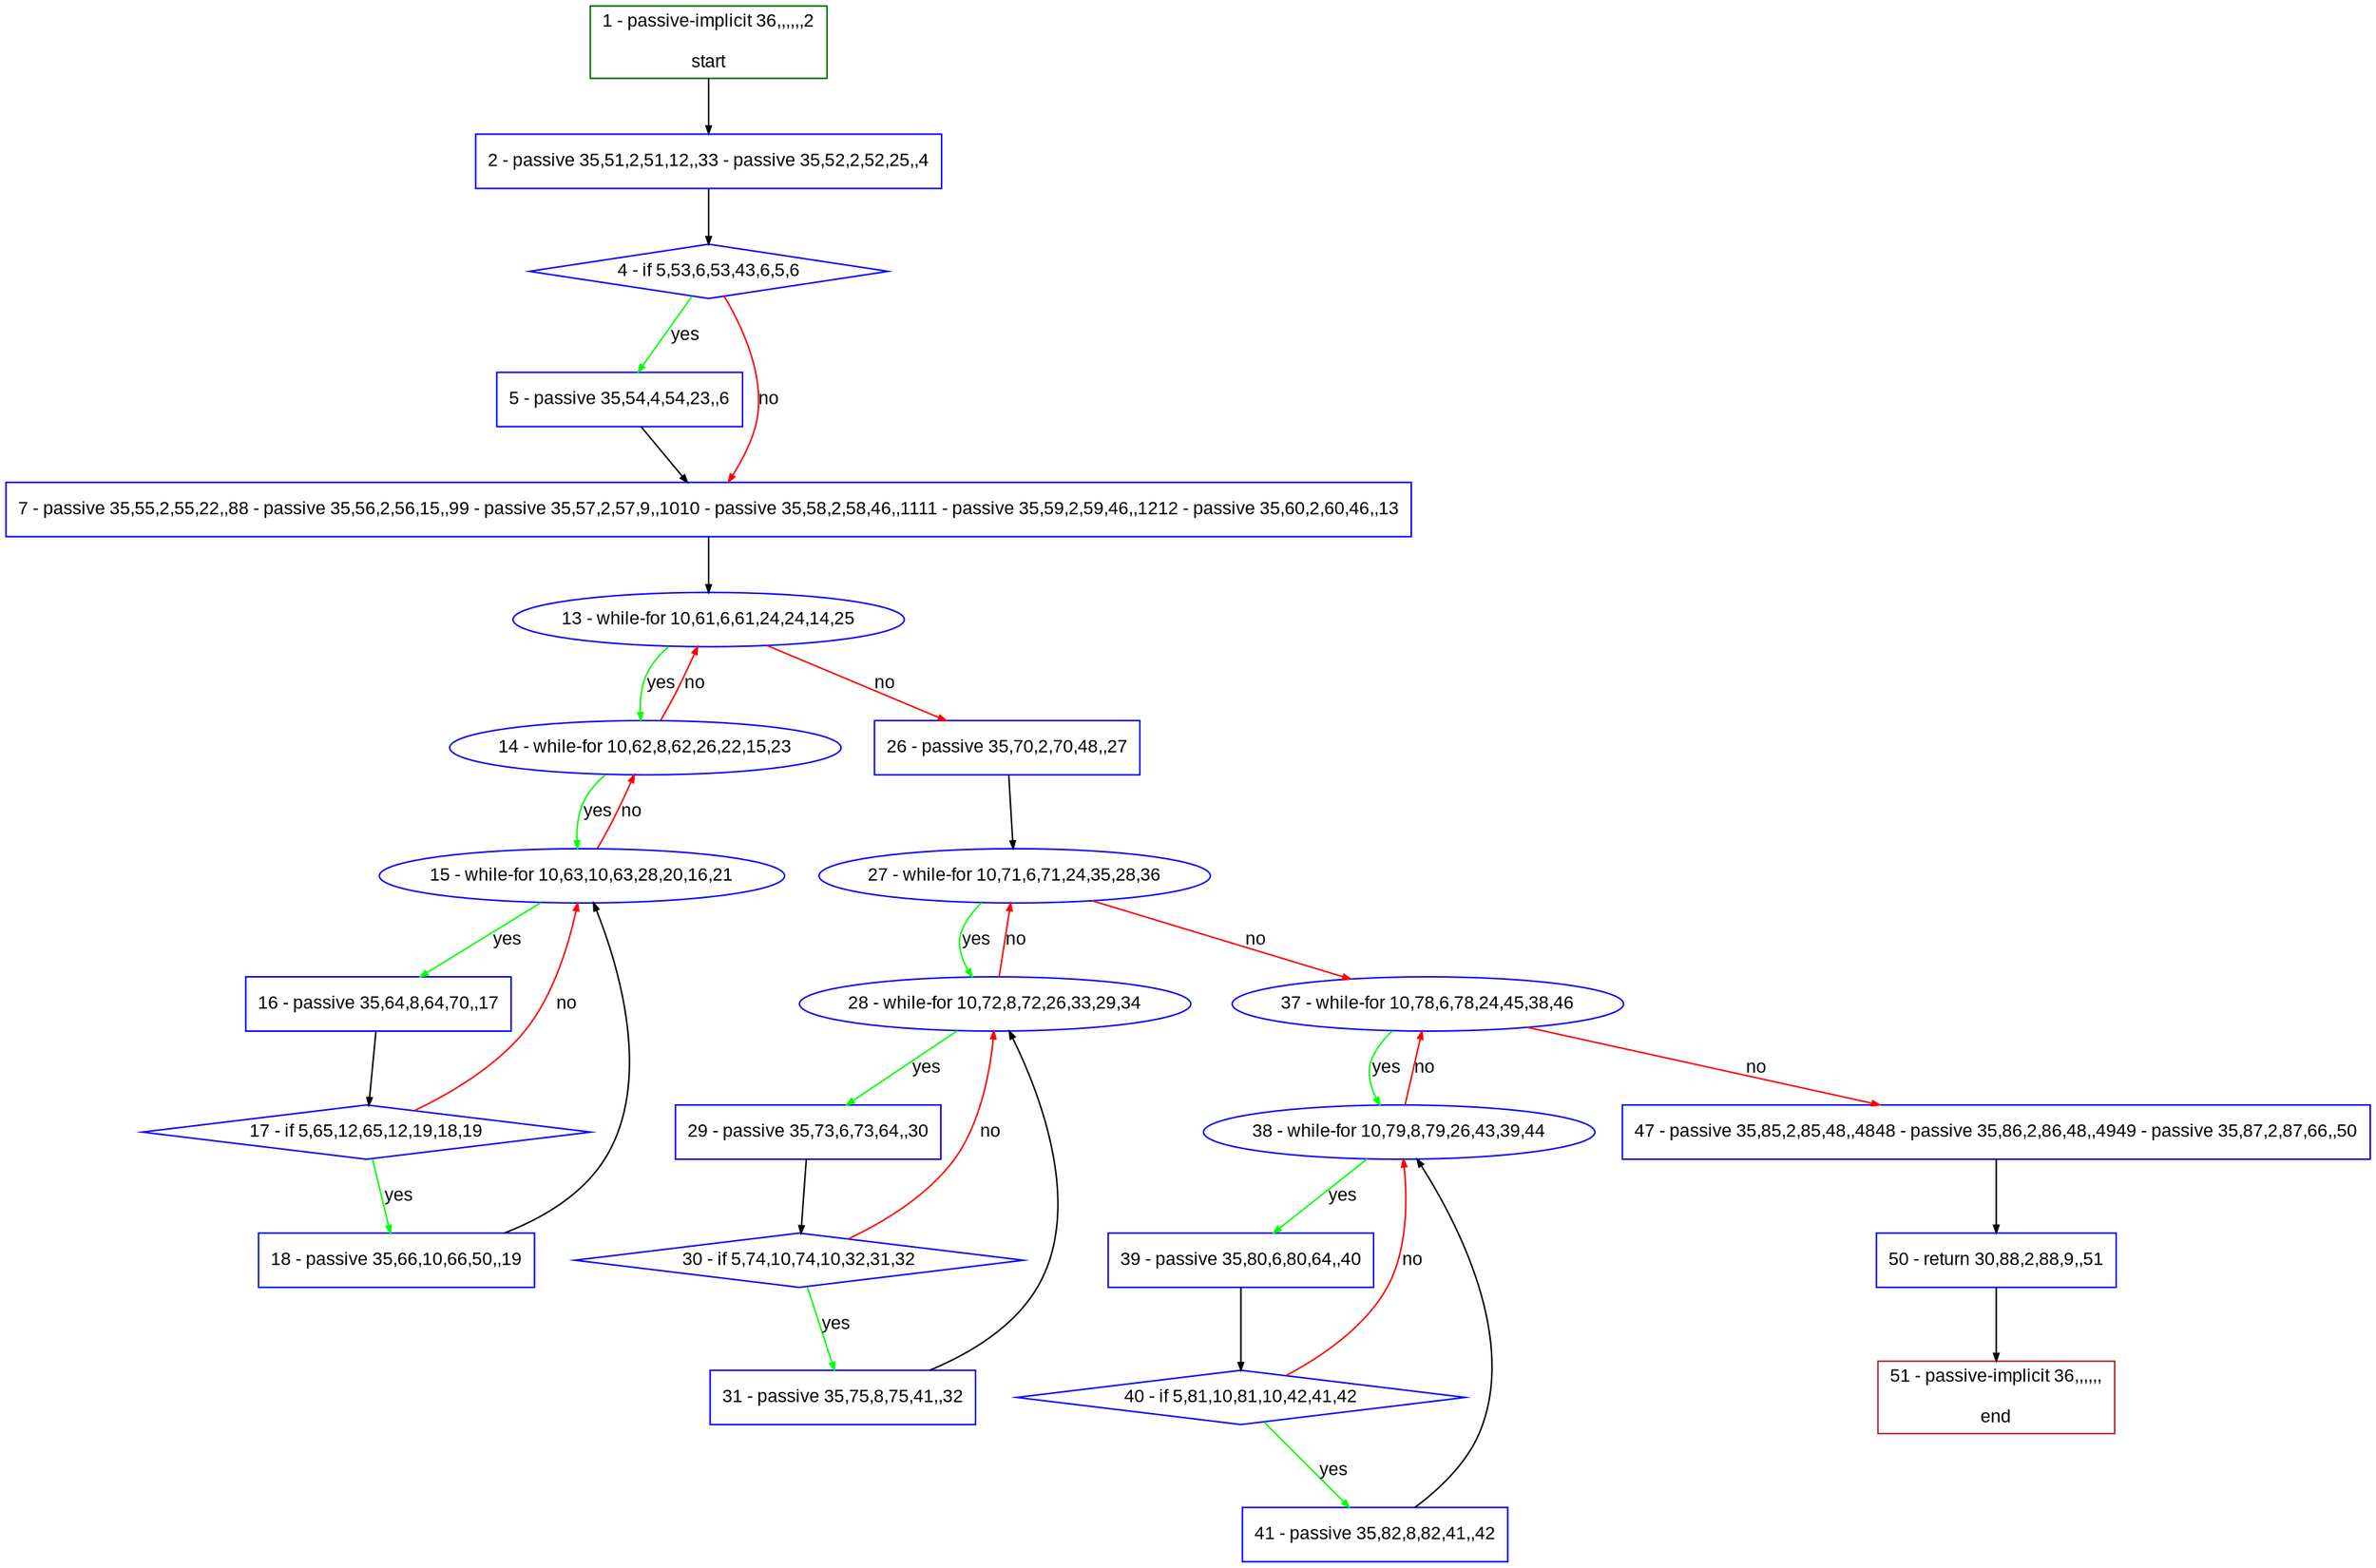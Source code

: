 digraph "" {
  graph [pack="true", label="", fontsize="12", packmode="clust", fontname="Arial", fillcolor="#FFFFCC", bgcolor="white", style="rounded,filled", compound="true"];
  node [node_initialized="no", label="", color="grey", fontsize="12", fillcolor="white", fontname="Arial", style="filled", shape="rectangle", compound="true", fixedsize="false"];
  edge [fontcolor="black", arrowhead="normal", arrowtail="none", arrowsize="0.5", ltail="", label="", color="black", fontsize="12", lhead="", fontname="Arial", dir="forward", compound="true"];
  __N1 [label="2 - passive 35,51,2,51,12,,33 - passive 35,52,2,52,25,,4", color="#0000ff", fillcolor="#ffffff", style="filled", shape="box"];
  __N2 [label="1 - passive-implicit 36,,,,,,2\n\nstart", color="#006400", fillcolor="#ffffff", style="filled", shape="box"];
  __N3 [label="4 - if 5,53,6,53,43,6,5,6", color="#0000ff", fillcolor="#ffffff", style="filled", shape="diamond"];
  __N4 [label="5 - passive 35,54,4,54,23,,6", color="#0000ff", fillcolor="#ffffff", style="filled", shape="box"];
  __N5 [label="7 - passive 35,55,2,55,22,,88 - passive 35,56,2,56,15,,99 - passive 35,57,2,57,9,,1010 - passive 35,58,2,58,46,,1111 - passive 35,59,2,59,46,,1212 - passive 35,60,2,60,46,,13", color="#0000ff", fillcolor="#ffffff", style="filled", shape="box"];
  __N6 [label="13 - while-for 10,61,6,61,24,24,14,25", color="#0000ff", fillcolor="#ffffff", style="filled", shape="oval"];
  __N7 [label="14 - while-for 10,62,8,62,26,22,15,23", color="#0000ff", fillcolor="#ffffff", style="filled", shape="oval"];
  __N8 [label="26 - passive 35,70,2,70,48,,27", color="#0000ff", fillcolor="#ffffff", style="filled", shape="box"];
  __N9 [label="15 - while-for 10,63,10,63,28,20,16,21", color="#0000ff", fillcolor="#ffffff", style="filled", shape="oval"];
  __N10 [label="16 - passive 35,64,8,64,70,,17", color="#0000ff", fillcolor="#ffffff", style="filled", shape="box"];
  __N11 [label="17 - if 5,65,12,65,12,19,18,19", color="#0000ff", fillcolor="#ffffff", style="filled", shape="diamond"];
  __N12 [label="18 - passive 35,66,10,66,50,,19", color="#0000ff", fillcolor="#ffffff", style="filled", shape="box"];
  __N13 [label="27 - while-for 10,71,6,71,24,35,28,36", color="#0000ff", fillcolor="#ffffff", style="filled", shape="oval"];
  __N14 [label="28 - while-for 10,72,8,72,26,33,29,34", color="#0000ff", fillcolor="#ffffff", style="filled", shape="oval"];
  __N15 [label="37 - while-for 10,78,6,78,24,45,38,46", color="#0000ff", fillcolor="#ffffff", style="filled", shape="oval"];
  __N16 [label="29 - passive 35,73,6,73,64,,30", color="#0000ff", fillcolor="#ffffff", style="filled", shape="box"];
  __N17 [label="30 - if 5,74,10,74,10,32,31,32", color="#0000ff", fillcolor="#ffffff", style="filled", shape="diamond"];
  __N18 [label="31 - passive 35,75,8,75,41,,32", color="#0000ff", fillcolor="#ffffff", style="filled", shape="box"];
  __N19 [label="38 - while-for 10,79,8,79,26,43,39,44", color="#0000ff", fillcolor="#ffffff", style="filled", shape="oval"];
  __N20 [label="47 - passive 35,85,2,85,48,,4848 - passive 35,86,2,86,48,,4949 - passive 35,87,2,87,66,,50", color="#0000ff", fillcolor="#ffffff", style="filled", shape="box"];
  __N21 [label="39 - passive 35,80,6,80,64,,40", color="#0000ff", fillcolor="#ffffff", style="filled", shape="box"];
  __N22 [label="40 - if 5,81,10,81,10,42,41,42", color="#0000ff", fillcolor="#ffffff", style="filled", shape="diamond"];
  __N23 [label="41 - passive 35,82,8,82,41,,42", color="#0000ff", fillcolor="#ffffff", style="filled", shape="box"];
  __N24 [label="50 - return 30,88,2,88,9,,51", color="#0000ff", fillcolor="#ffffff", style="filled", shape="box"];
  __N25 [label="51 - passive-implicit 36,,,,,,\n\nend", color="#a52a2a", fillcolor="#ffffff", style="filled", shape="box"];
  __N2 -> __N1 [arrowhead="normal", arrowtail="none", color="#000000", label="", dir="forward"];
  __N1 -> __N3 [arrowhead="normal", arrowtail="none", color="#000000", label="", dir="forward"];
  __N3 -> __N4 [arrowhead="normal", arrowtail="none", color="#00ff00", label="yes", dir="forward"];
  __N3 -> __N5 [arrowhead="normal", arrowtail="none", color="#ff0000", label="no", dir="forward"];
  __N4 -> __N5 [arrowhead="normal", arrowtail="none", color="#000000", label="", dir="forward"];
  __N5 -> __N6 [arrowhead="normal", arrowtail="none", color="#000000", label="", dir="forward"];
  __N6 -> __N7 [arrowhead="normal", arrowtail="none", color="#00ff00", label="yes", dir="forward"];
  __N7 -> __N6 [arrowhead="normal", arrowtail="none", color="#ff0000", label="no", dir="forward"];
  __N6 -> __N8 [arrowhead="normal", arrowtail="none", color="#ff0000", label="no", dir="forward"];
  __N7 -> __N9 [arrowhead="normal", arrowtail="none", color="#00ff00", label="yes", dir="forward"];
  __N9 -> __N7 [arrowhead="normal", arrowtail="none", color="#ff0000", label="no", dir="forward"];
  __N9 -> __N10 [arrowhead="normal", arrowtail="none", color="#00ff00", label="yes", dir="forward"];
  __N10 -> __N11 [arrowhead="normal", arrowtail="none", color="#000000", label="", dir="forward"];
  __N11 -> __N9 [arrowhead="normal", arrowtail="none", color="#ff0000", label="no", dir="forward"];
  __N11 -> __N12 [arrowhead="normal", arrowtail="none", color="#00ff00", label="yes", dir="forward"];
  __N12 -> __N9 [arrowhead="normal", arrowtail="none", color="#000000", label="", dir="forward"];
  __N8 -> __N13 [arrowhead="normal", arrowtail="none", color="#000000", label="", dir="forward"];
  __N13 -> __N14 [arrowhead="normal", arrowtail="none", color="#00ff00", label="yes", dir="forward"];
  __N14 -> __N13 [arrowhead="normal", arrowtail="none", color="#ff0000", label="no", dir="forward"];
  __N13 -> __N15 [arrowhead="normal", arrowtail="none", color="#ff0000", label="no", dir="forward"];
  __N14 -> __N16 [arrowhead="normal", arrowtail="none", color="#00ff00", label="yes", dir="forward"];
  __N16 -> __N17 [arrowhead="normal", arrowtail="none", color="#000000", label="", dir="forward"];
  __N17 -> __N14 [arrowhead="normal", arrowtail="none", color="#ff0000", label="no", dir="forward"];
  __N17 -> __N18 [arrowhead="normal", arrowtail="none", color="#00ff00", label="yes", dir="forward"];
  __N18 -> __N14 [arrowhead="normal", arrowtail="none", color="#000000", label="", dir="forward"];
  __N15 -> __N19 [arrowhead="normal", arrowtail="none", color="#00ff00", label="yes", dir="forward"];
  __N19 -> __N15 [arrowhead="normal", arrowtail="none", color="#ff0000", label="no", dir="forward"];
  __N15 -> __N20 [arrowhead="normal", arrowtail="none", color="#ff0000", label="no", dir="forward"];
  __N19 -> __N21 [arrowhead="normal", arrowtail="none", color="#00ff00", label="yes", dir="forward"];
  __N21 -> __N22 [arrowhead="normal", arrowtail="none", color="#000000", label="", dir="forward"];
  __N22 -> __N19 [arrowhead="normal", arrowtail="none", color="#ff0000", label="no", dir="forward"];
  __N22 -> __N23 [arrowhead="normal", arrowtail="none", color="#00ff00", label="yes", dir="forward"];
  __N23 -> __N19 [arrowhead="normal", arrowtail="none", color="#000000", label="", dir="forward"];
  __N20 -> __N24 [arrowhead="normal", arrowtail="none", color="#000000", label="", dir="forward"];
  __N24 -> __N25 [arrowhead="normal", arrowtail="none", color="#000000", label="", dir="forward"];
}
